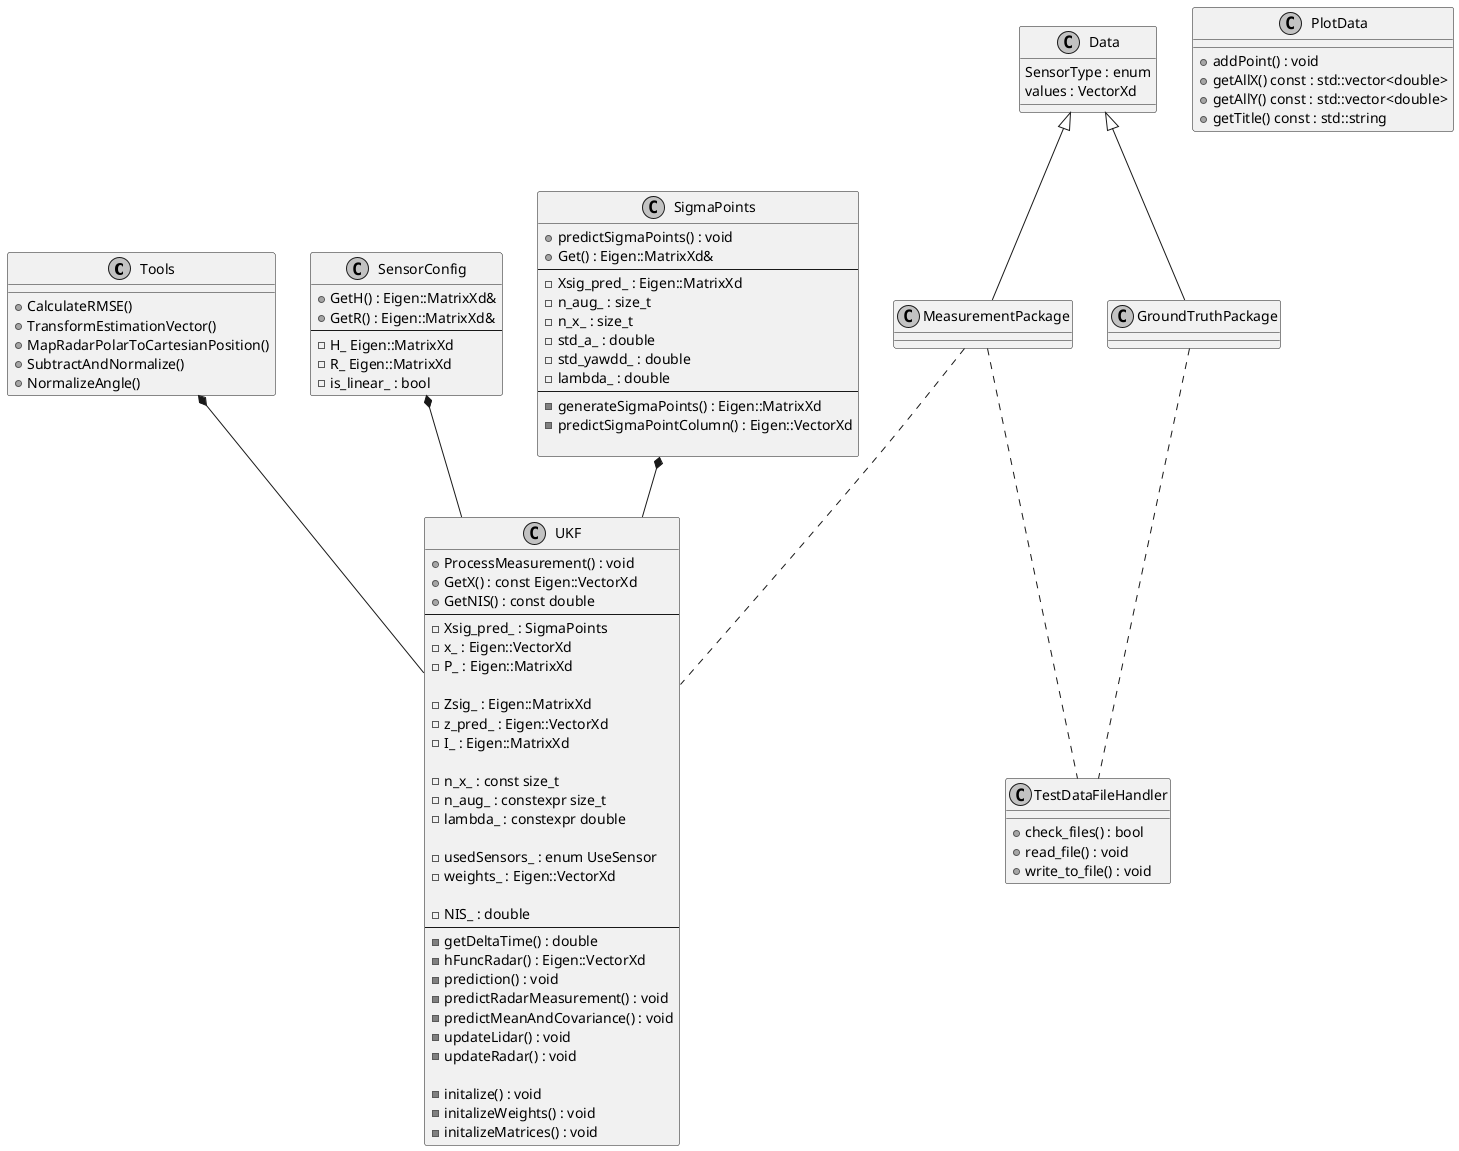 @startuml
skinparam monochrome true
' skinparam classAttributeFontName Cambria
' skinparam classAttributeFontSize 13

class Tools{
  +CalculateRMSE()
  +TransformEstimationVector()
  +MapRadarPolarToCartesianPosition()
  +SubtractAndNormalize()
  +NormalizeAngle()
}
class SensorConfig{
  +GetH() : Eigen::MatrixXd&
  +GetR() : Eigen::MatrixXd&
  --
  -H_ Eigen::MatrixXd 
  -R_ Eigen::MatrixXd 
  -is_linear_ : bool
}
class UKF{
  +ProcessMeasurement() : void
  +GetX() : const Eigen::VectorXd
  +GetNIS() : const double
--
  -Xsig_pred_ : SigmaPoints
  -x_ : Eigen::VectorXd 
  -P_ : Eigen::MatrixXd 
  
  -Zsig_ : Eigen::MatrixXd 
  -z_pred_ : Eigen::VectorXd
  -I_ : Eigen::MatrixXd 

  -n_x_ : const size_t
  -n_aug_ : constexpr size_t
  -lambda_ : constexpr double 
  
  -usedSensors_ : enum UseSensor
  -weights_ : Eigen::VectorXd
  
  -NIS_ : double
--
  -getDeltaTime() : double
  -hFuncRadar() : Eigen::VectorXd
  -prediction() : void
  -predictRadarMeasurement() : void
  -predictMeanAndCovariance() : void
  -updateLidar() : void
  -updateRadar() : void
  
  -initalize() : void
  -initalizeWeights() : void
  -initalizeMatrices() : void
}
class SigmaPoints{
 +predictSigmaPoints() : void
 +Get() : Eigen::MatrixXd&
 --
 -Xsig_pred_ : Eigen::MatrixXd
 -n_aug_ : size_t
 -n_x_ : size_t
 -std_a_ : double
 -std_yawdd_ : double
 -lambda_ : double
 --
 -generateSigmaPoints() : Eigen::MatrixXd
 -predictSigmaPointColumn() : Eigen::VectorXd
 
}

class Data{
 SensorType : enum
 values : VectorXd 
}

class TestDataFileHandler{ 
 +check_files() : bool
 +read_file() : void
 +write_to_file() : void
}
class PlotData{ 
 +addPoint() : void
 +getAllX() const : std::vector<double>
 +getAllY() const : std::vector<double>
 +getTitle() const : std::string 
}
SensorConfig *-- UKF
SigmaPoints *-- UKF
Tools *-- UKF
Data <|-- MeasurementPackage
Data <|-- GroundTruthPackage
MeasurementPackage .. UKF
MeasurementPackage .. TestDataFileHandler
GroundTruthPackage .. TestDataFileHandler
@enduml